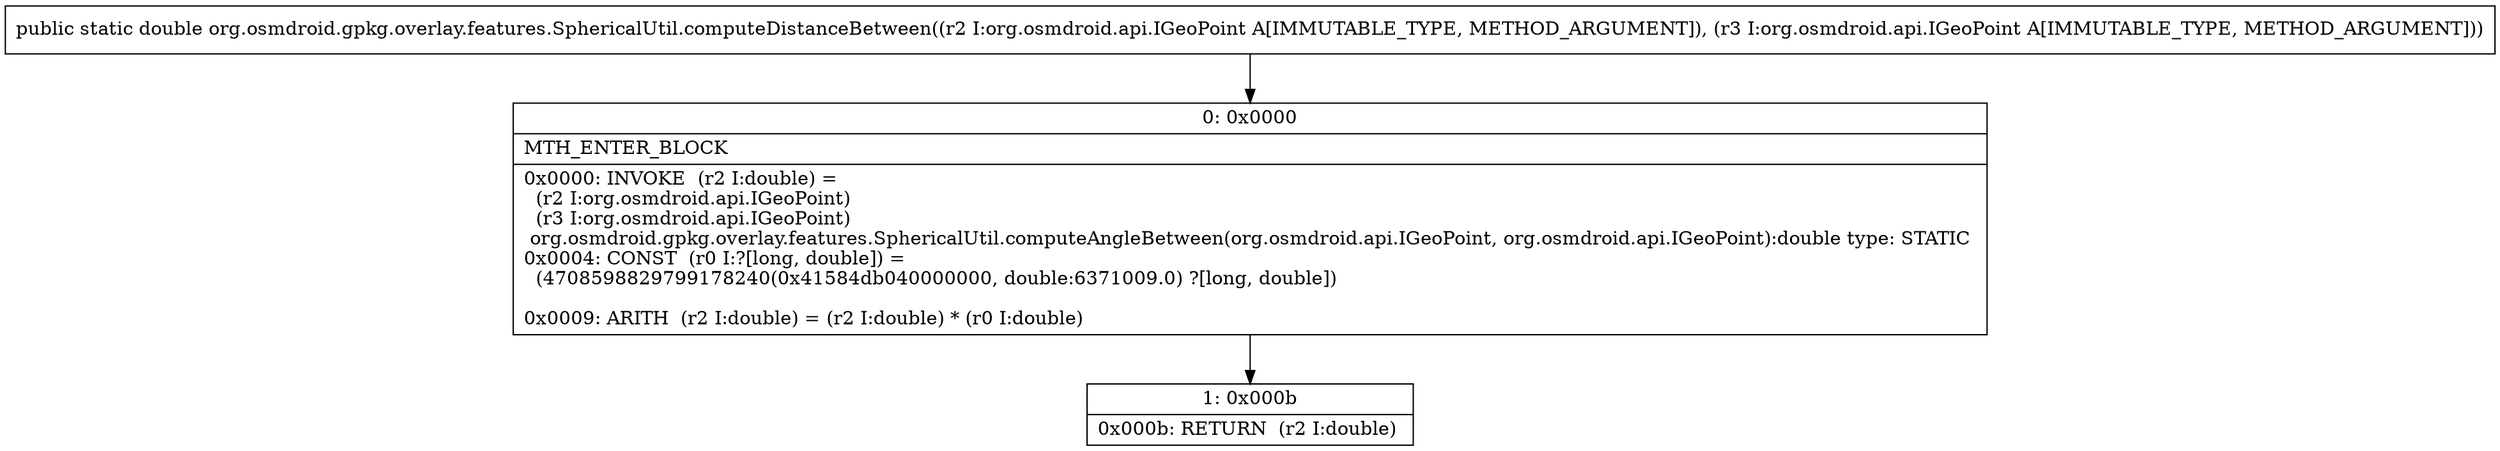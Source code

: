 digraph "CFG fororg.osmdroid.gpkg.overlay.features.SphericalUtil.computeDistanceBetween(Lorg\/osmdroid\/api\/IGeoPoint;Lorg\/osmdroid\/api\/IGeoPoint;)D" {
Node_0 [shape=record,label="{0\:\ 0x0000|MTH_ENTER_BLOCK\l|0x0000: INVOKE  (r2 I:double) = \l  (r2 I:org.osmdroid.api.IGeoPoint)\l  (r3 I:org.osmdroid.api.IGeoPoint)\l org.osmdroid.gpkg.overlay.features.SphericalUtil.computeAngleBetween(org.osmdroid.api.IGeoPoint, org.osmdroid.api.IGeoPoint):double type: STATIC \l0x0004: CONST  (r0 I:?[long, double]) = \l  (4708598829799178240(0x41584db040000000, double:6371009.0) ?[long, double])\l \l0x0009: ARITH  (r2 I:double) = (r2 I:double) * (r0 I:double) \l}"];
Node_1 [shape=record,label="{1\:\ 0x000b|0x000b: RETURN  (r2 I:double) \l}"];
MethodNode[shape=record,label="{public static double org.osmdroid.gpkg.overlay.features.SphericalUtil.computeDistanceBetween((r2 I:org.osmdroid.api.IGeoPoint A[IMMUTABLE_TYPE, METHOD_ARGUMENT]), (r3 I:org.osmdroid.api.IGeoPoint A[IMMUTABLE_TYPE, METHOD_ARGUMENT])) }"];
MethodNode -> Node_0;
Node_0 -> Node_1;
}

